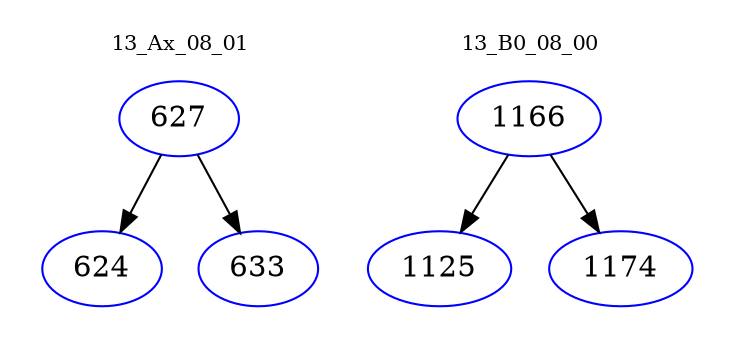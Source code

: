 digraph{
subgraph cluster_0 {
color = white
label = "13_Ax_08_01";
fontsize=10;
T0_627 [label="627", color="blue"]
T0_627 -> T0_624 [color="black"]
T0_624 [label="624", color="blue"]
T0_627 -> T0_633 [color="black"]
T0_633 [label="633", color="blue"]
}
subgraph cluster_1 {
color = white
label = "13_B0_08_00";
fontsize=10;
T1_1166 [label="1166", color="blue"]
T1_1166 -> T1_1125 [color="black"]
T1_1125 [label="1125", color="blue"]
T1_1166 -> T1_1174 [color="black"]
T1_1174 [label="1174", color="blue"]
}
}

